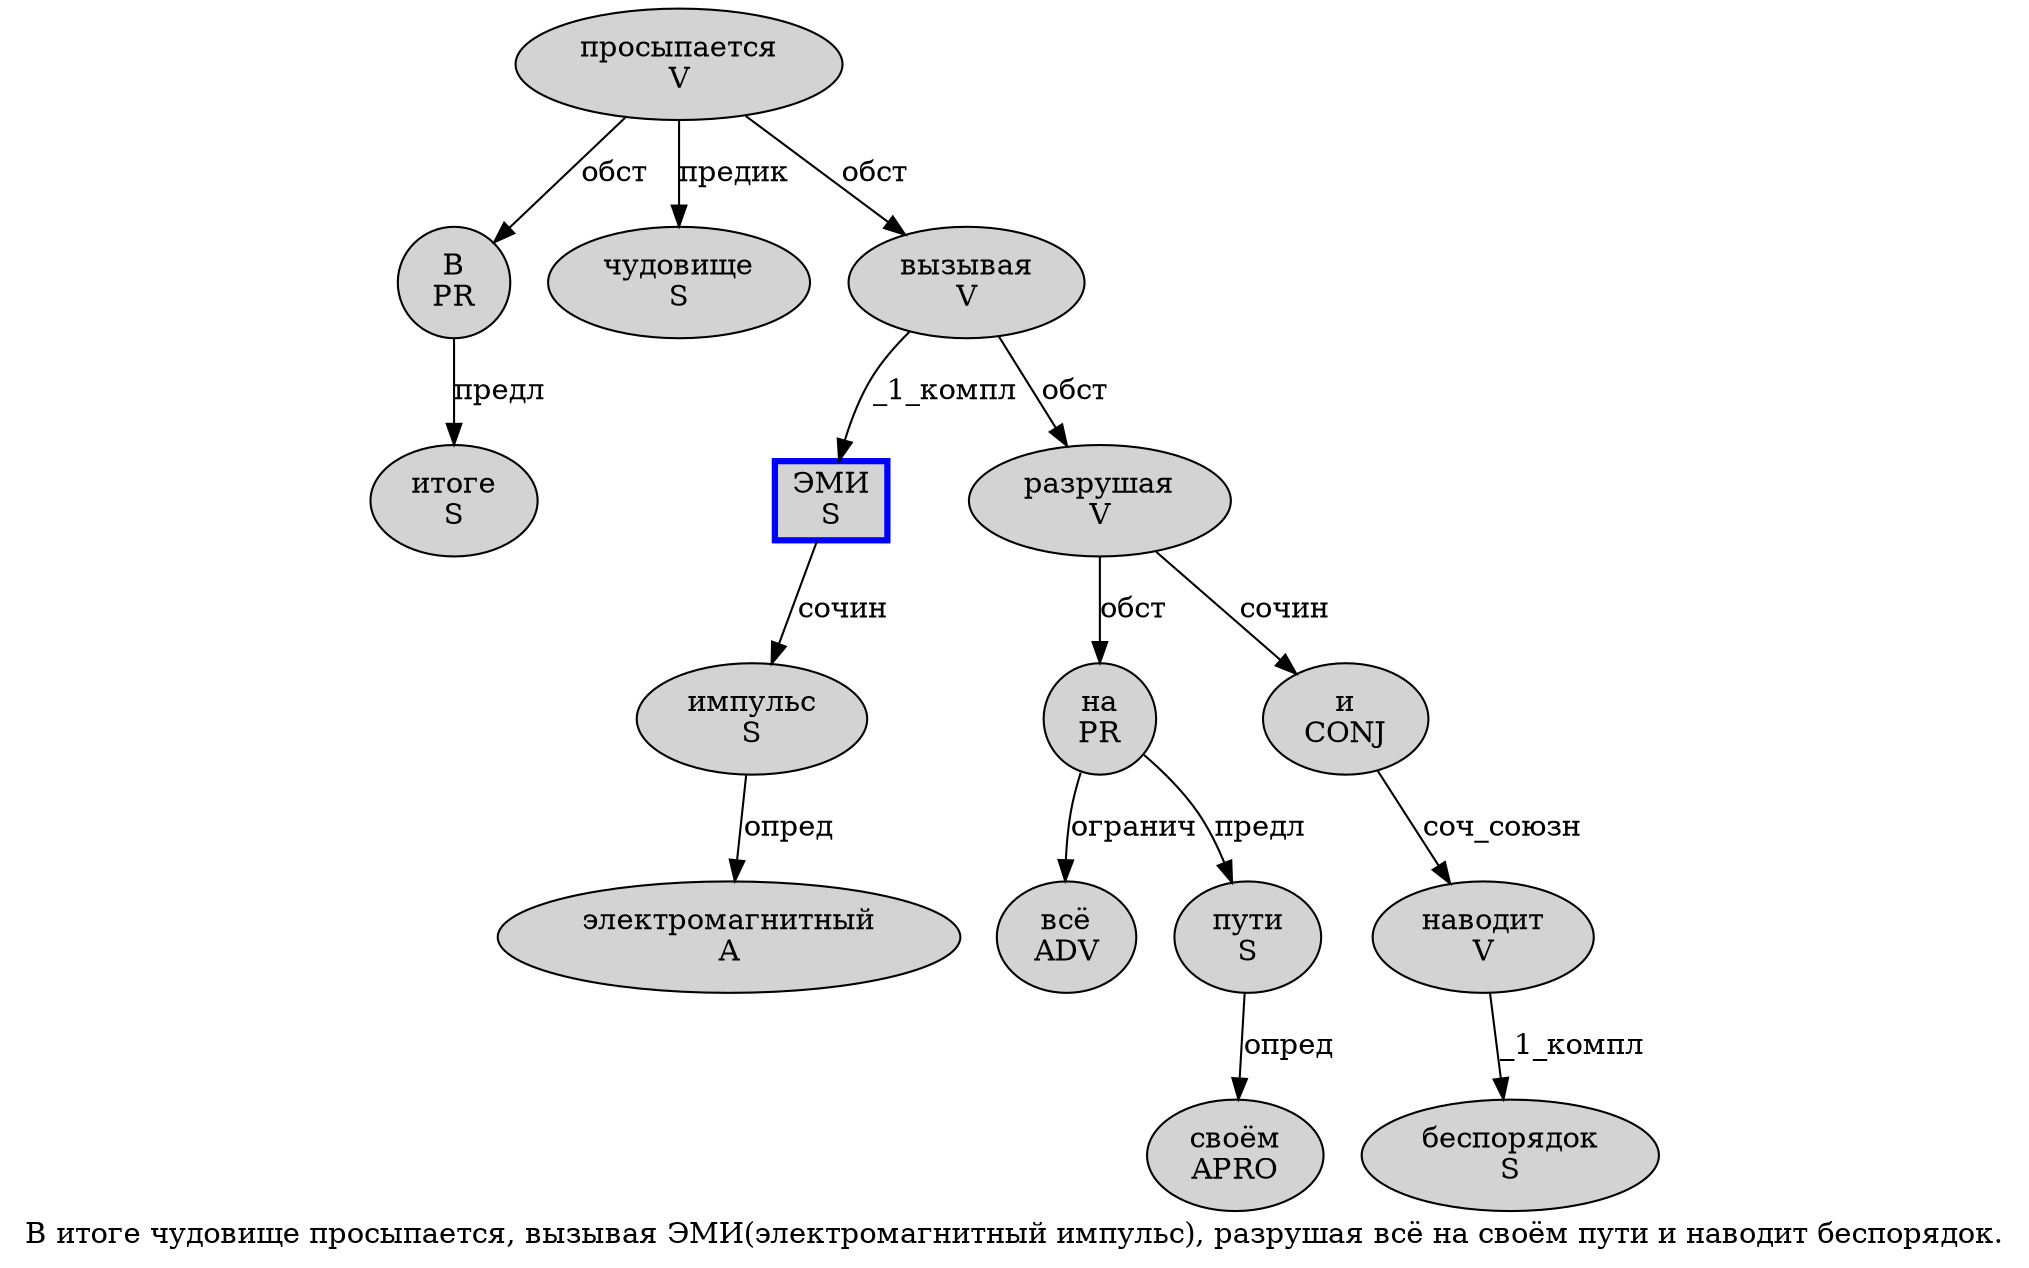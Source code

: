 digraph SENTENCE_4781 {
	graph [label="В итоге чудовище просыпается, вызывая ЭМИ(электромагнитный импульс), разрушая всё на своём пути и наводит беспорядок."]
	node [style=filled]
		0 [label="В
PR" color="" fillcolor=lightgray penwidth=1 shape=ellipse]
		1 [label="итоге
S" color="" fillcolor=lightgray penwidth=1 shape=ellipse]
		2 [label="чудовище
S" color="" fillcolor=lightgray penwidth=1 shape=ellipse]
		3 [label="просыпается
V" color="" fillcolor=lightgray penwidth=1 shape=ellipse]
		5 [label="вызывая
V" color="" fillcolor=lightgray penwidth=1 shape=ellipse]
		6 [label="ЭМИ
S" color=blue fillcolor=lightgray penwidth=3 shape=box]
		8 [label="электромагнитный
A" color="" fillcolor=lightgray penwidth=1 shape=ellipse]
		9 [label="импульс
S" color="" fillcolor=lightgray penwidth=1 shape=ellipse]
		12 [label="разрушая
V" color="" fillcolor=lightgray penwidth=1 shape=ellipse]
		13 [label="всё
ADV" color="" fillcolor=lightgray penwidth=1 shape=ellipse]
		14 [label="на
PR" color="" fillcolor=lightgray penwidth=1 shape=ellipse]
		15 [label="своём
APRO" color="" fillcolor=lightgray penwidth=1 shape=ellipse]
		16 [label="пути
S" color="" fillcolor=lightgray penwidth=1 shape=ellipse]
		17 [label="и
CONJ" color="" fillcolor=lightgray penwidth=1 shape=ellipse]
		18 [label="наводит
V" color="" fillcolor=lightgray penwidth=1 shape=ellipse]
		19 [label="беспорядок
S" color="" fillcolor=lightgray penwidth=1 shape=ellipse]
			6 -> 9 [label="сочин"]
			17 -> 18 [label="соч_союзн"]
			3 -> 0 [label="обст"]
			3 -> 2 [label="предик"]
			3 -> 5 [label="обст"]
			18 -> 19 [label="_1_компл"]
			5 -> 6 [label="_1_компл"]
			5 -> 12 [label="обст"]
			14 -> 13 [label="огранич"]
			14 -> 16 [label="предл"]
			0 -> 1 [label="предл"]
			16 -> 15 [label="опред"]
			9 -> 8 [label="опред"]
			12 -> 14 [label="обст"]
			12 -> 17 [label="сочин"]
}
